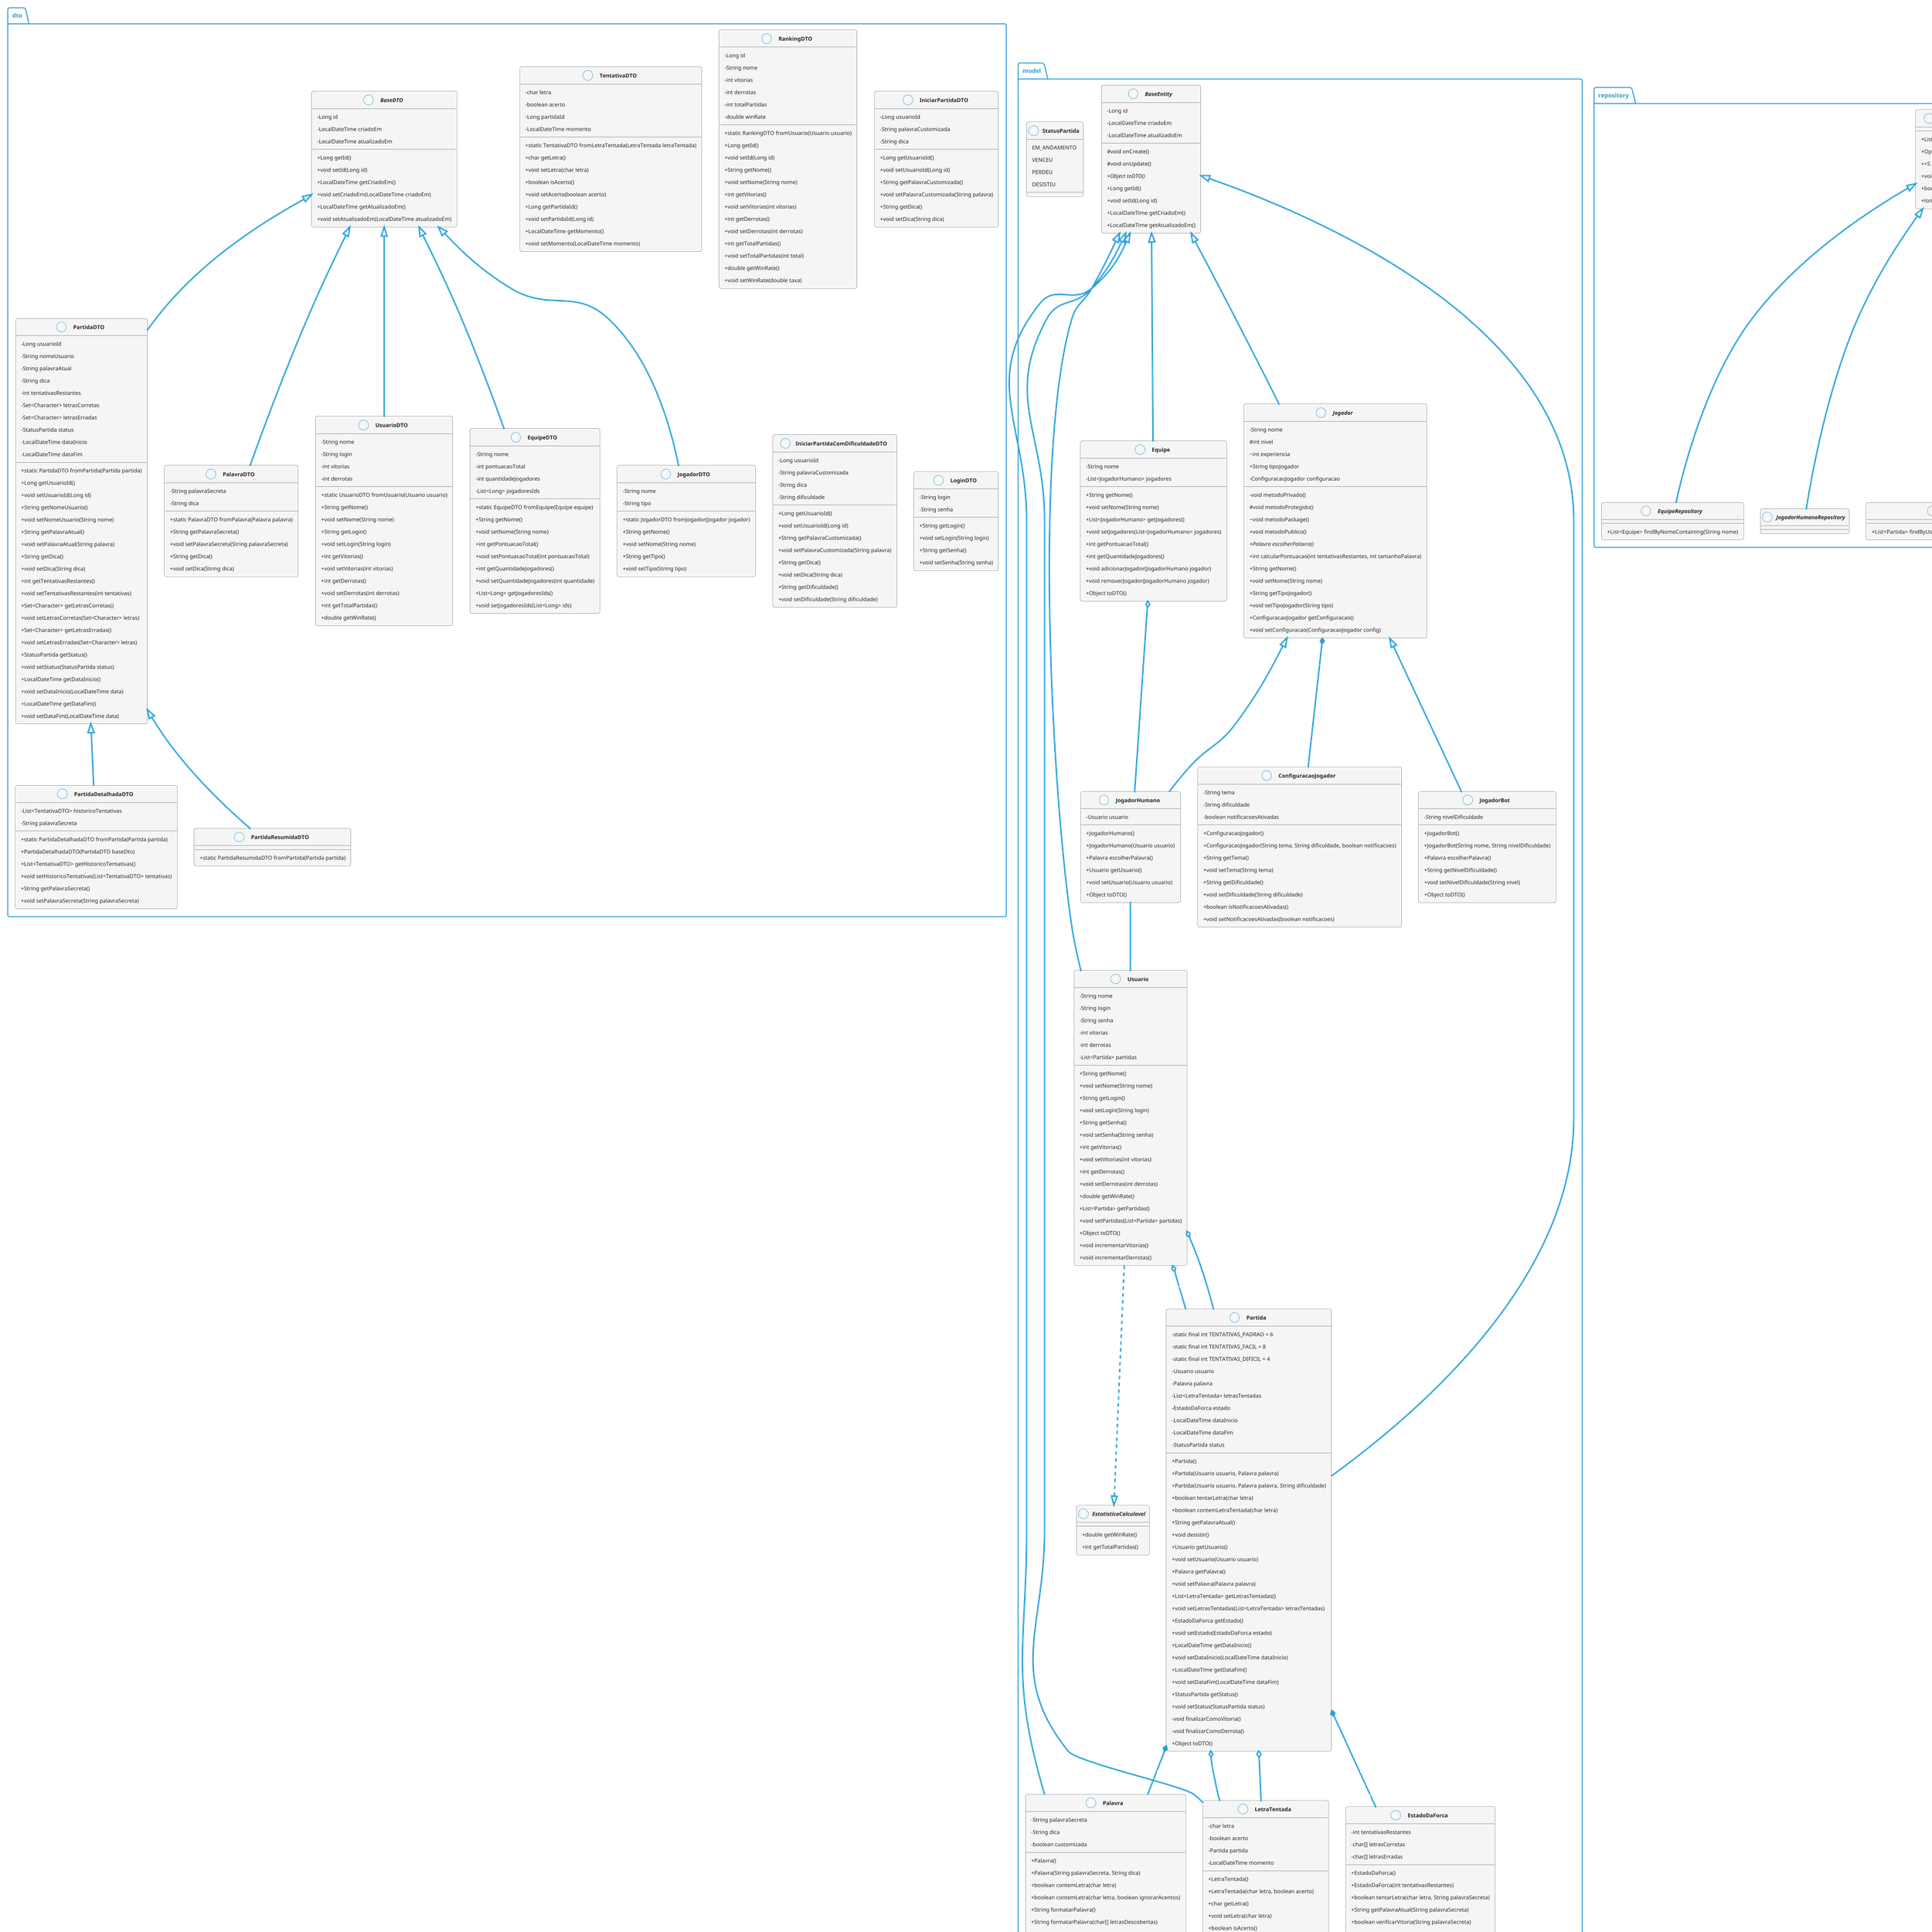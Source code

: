@startuml
!theme cyborg

skinparam classAttributeIconSize 0
skinparam classFontStyle bold
skinparam classBackgroundColor #f5f5f5
skinparam classBorderColor #999999
skinparam packageBackgroundColor transparent

package "model" {
  abstract class BaseEntity {
    -Long id
    -LocalDateTime criadoEm
    -LocalDateTime atualizadoEm
    #void onCreate()
    #void onUpdate()
    +{abstract} Object toDTO()
    +Long getId()
    +void setId(Long id)
    +LocalDateTime getCriadoEm()
    +LocalDateTime getAtualizadoEm()
  }
  
  class Usuario extends BaseEntity {
    -String nome
    -String login
    -String senha
    -int vitorias
    -int derrotas
    -List<Partida> partidas
    +String getNome()
    +void setNome(String nome)
    +String getLogin()
    +void setLogin(String login)
    +String getSenha()
    +void setSenha(String senha)
    +int getVitorias()
    +void setVitorias(int vitorias)
    +int getDerrotas()
    +void setDerrotas(int derrotas)
    +double getWinRate()
    +List<Partida> getPartidas()
    +void setPartidas(List<Partida> partidas)
    +Object toDTO()
    +void incrementarVitorias()
    +void incrementarDerrotas()
  }
  
  class Palavra extends BaseEntity {
    -String palavraSecreta
    -String dica
    -boolean customizada
    +Palavra()
    +Palavra(String palavraSecreta, String dica)
    +boolean contemLetra(char letra)
    +boolean contemLetra(char letra, boolean ignorarAcentos)
    +String formatarPalavra()
    +String formatarPalavra(char[] letrasDescobertas)
    +String getPalavraSecreta()
    +void setPalavraSecreta(String palavraSecreta)
    +String getDica()
    +void setDica(String dica)
    +boolean isCustomizada()
    +void setCustomizada(boolean customizada)
    +Object toDTO()
  }
  
  class Partida extends BaseEntity {
    -static final int TENTATIVAS_PADRAO = 6
    -static final int TENTATIVAS_FACIL = 8
    -static final int TENTATIVAS_DIFICIL = 4
    -Usuario usuario
    -Palavra palavra
    -List<LetraTentada> letrasTentadas
    -EstadoDaForca estado
    -LocalDateTime dataInicio
    -LocalDateTime dataFim
    -StatusPartida status
    +Partida()
    +Partida(Usuario usuario, Palavra palavra)
    +Partida(Usuario usuario, Palavra palavra, String dificuldade)
    +boolean tentarLetra(char letra)
    +boolean contemLetraTentada(char letra)
    +String getPalavraAtual()
    +void desistir()
    +Usuario getUsuario()
    +void setUsuario(Usuario usuario)
    +Palavra getPalavra()
    +void setPalavra(Palavra palavra)
    +List<LetraTentada> getLetrasTentadas()
    +void setLetrasTentadas(List<LetraTentada> letrasTentadas)
    +EstadoDaForca getEstado()
    +void setEstado(EstadoDaForca estado)
    +LocalDateTime getDataInicio()
    +void setDataInicio(LocalDateTime dataInicio)
    +LocalDateTime getDataFim()
    +void setDataFim(LocalDateTime dataFim)
    +StatusPartida getStatus()
    +void setStatus(StatusPartida status)
    -void finalizarComoVitoria()
    -void finalizarComoDerrota()
    +Object toDTO()
  }
  
  class LetraTentada extends BaseEntity {
    -char letra
    -boolean acerto
    -Partida partida
    -LocalDateTime momento
    +LetraTentada()
    +LetraTentada(char letra, boolean acerto)
    +char getLetra()
    +void setLetra(char letra)
    +boolean isAcerto()
    +void setAcerto(boolean acerto)
    +Partida getPartida()
    +void setPartida(Partida partida)
    +LocalDateTime getMomento()
    +void setMomento(LocalDateTime momento)
    +Object toDTO()
  }
  
  class EstadoDaForca {
    -int tentativasRestantes
    -char[] letrasCorretas
    -char[] letrasErradas
    +EstadoDaForca()
    +EstadoDaForca(int tentativasRestantes)
    +boolean tentarLetra(char letra, String palavraSecreta)
    +String getPalavraAtual(String palavraSecreta)
    +boolean verificarVitoria(String palavraSecreta)
    +boolean verificarDerrota()
    +int getTentativasRestantes()
    +void setTentativasRestantes(int tentativasRestantes)
    +Set<Character> getLetrasCorretasSet()
    +Set<Character> getLetrasErradasSet()
    +String toString()
  }
  
  enum StatusPartida {
    EM_ANDAMENTO
    VENCEU
    PERDEU
    DESISTIU
  }
  
  abstract class Jogador extends BaseEntity {
    -String nome
    #int nivel
    ~int experiencia
    +String tipoJogador
    -ConfiguracaoJogador configuracao
    -void metodoPrivado()
    #void metodoProtegido()
    ~void metodoPackage()
    +void metodoPublico()
    +{abstract} Palavra escolherPalavra()
    +int calcularPontuacao(int tentativasRestantes, int tamanhoPalavra)
    +String getNome()
    +void setNome(String nome)
    +String getTipoJogador()
    +void setTipoJogador(String tipo)
    +ConfiguracaoJogador getConfiguracao()
    +void setConfiguracao(ConfiguracaoJogador config)
  }
  
  class JogadorHumano extends Jogador {
    -Usuario usuario
    +JogadorHumano()
    +JogadorHumano(Usuario usuario)
    +Palavra escolherPalavra()
    +Usuario getUsuario()
    +void setUsuario(Usuario usuario)
    +Object toDTO()
  }
  
  class JogadorBot extends Jogador {
    -String nivelDificuldade
    +JogadorBot()
    +JogadorBot(String nome, String nivelDificuldade)
    +Palavra escolherPalavra()
    +String getNivelDificuldade()
    +void setNivelDificuldade(String nivel)
    +Object toDTO()
  }
  
  class ConfiguracaoJogador {
    -String tema
    -String dificuldade
    -boolean notificacoesAtivadas
    +ConfiguracaoJogador()
    +ConfiguracaoJogador(String tema, String dificuldade, boolean notificacoes)
    +String getTema()
    +void setTema(String tema)
    +String getDificuldade()
    +void setDificuldade(String dificuldade)
    +boolean isNotificacoesAtivadas()
    +void setNotificacoesAtivadas(boolean notificacoes)
  }

  class Equipe extends BaseEntity {
    -String nome
    -List<JogadorHumano> jogadores
    +String getNome()
    +void setNome(String nome)
    +List<JogadorHumano> getJogadores()
    +void setJogadores(List<JogadorHumano> jogadores)
    +int getPontuacaoTotal()
    +int getQuantidadeJogadores()
    +void adicionarJogador(JogadorHumano jogador)
    +void removerJogador(JogadorHumano jogador)
    +Object toDTO()
  }
  
  interface EstatisticaCalculavel {
    +double getWinRate()
    +int getTotalPartidas()
  }
}

package "dto" {
  abstract class BaseDTO {
    -Long id
    -LocalDateTime criadoEm
    -LocalDateTime atualizadoEm
    +Long getId()
    +void setId(Long id)
    +LocalDateTime getCriadoEm()
    +void setCriadoEm(LocalDateTime criadoEm)
    +LocalDateTime getAtualizadoEm()
    +void setAtualizadoEm(LocalDateTime atualizadoEm)
  }
  
  class EquipeDTO extends BaseDTO {
    -String nome
    -int pontuacaoTotal
    -int quantidadeJogadores
    -List<Long> jogadoresIds
    +static EquipeDTO fromEquipe(Equipe equipe)
    +String getNome()
    +void setNome(String nome)
    +int getPontuacaoTotal()
    +void setPontuacaoTotal(int pontuacaoTotal)
    +int getQuantidadeJogadores()
    +void setQuantidadeJogadores(int quantidade)
    +List<Long> getJogadoresIds()
    +void setJogadoresIds(List<Long> ids)
  }
  
  class JogadorDTO extends BaseDTO {
    -String nome
    -String tipo
    +static JogadorDTO fromJogador(Jogador jogador)
    +String getNome()
    +void setNome(String nome)
    +String getTipo()
    +void setTipo(String tipo)
  }
  
  class PartidaDTO extends BaseDTO {
    -Long usuarioId
    -String nomeUsuario
    -String palavraAtual
    -String dica
    -int tentativasRestantes
    -Set<Character> letrasCorretas
    -Set<Character> letrasErradas
    -StatusPartida status
    -LocalDateTime dataInicio
    -LocalDateTime dataFim
    +static PartidaDTO fromPartida(Partida partida)
    +Long getUsuarioId()
    +void setUsuarioId(Long id)
    +String getNomeUsuario()
    +void setNomeUsuario(String nome)
    +String getPalavraAtual()
    +void setPalavraAtual(String palavra)
    +String getDica()
    +void setDica(String dica)
    +int getTentativasRestantes()
    +void setTentativasRestantes(int tentativas)
    +Set<Character> getLetrasCorretas()
    +void setLetrasCorretas(Set<Character> letras)
    +Set<Character> getLetrasErradas()
    +void setLetrasErradas(Set<Character> letras)
    +StatusPartida getStatus()
    +void setStatus(StatusPartida status)
    +LocalDateTime getDataInicio()
    +void setDataInicio(LocalDateTime data)
    +LocalDateTime getDataFim()
    +void setDataFim(LocalDateTime data)
  }
  
  class PartidaDetalhadaDTO extends PartidaDTO {
    -List<TentativaDTO> historicoTentativas
    -String palavraSecreta
    +static PartidaDetalhadaDTO fromPartida(Partida partida)
    +PartidaDetalhadaDTO(PartidaDTO baseDto)
    +List<TentativaDTO> getHistoricoTentativas()
    +void setHistoricoTentativas(List<TentativaDTO> tentativas)
    +String getPalavraSecreta()
    +void setPalavraSecreta(String palavraSecreta)
  }
  
  class PartidaResumidaDTO extends PartidaDTO {
    +static PartidaResumidaDTO fromPartida(Partida partida)
  }
  
  class PalavraDTO extends BaseDTO {
    -String palavraSecreta
    -String dica
    +static PalavraDTO fromPalavra(Palavra palavra)
    +String getPalavraSecreta()
    +void setPalavraSecreta(String palavraSecreta)
    +String getDica()
    +void setDica(String dica)
  }
  
  class TentativaDTO {
    -char letra
    -boolean acerto
    -Long partidaId
    -LocalDateTime momento
    +static TentativaDTO fromLetraTentada(LetraTentada letraTentada)
    +char getLetra()
    +void setLetra(char letra)
    +boolean isAcerto()
    +void setAcerto(boolean acerto)
    +Long getPartidaId()
    +void setPartidaId(Long id)
    +LocalDateTime getMomento()
    +void setMomento(LocalDateTime momento)
  }
  
  class UsuarioDTO extends BaseDTO {
    -String nome
    -String login
    -int vitorias
    -int derrotas
    +static UsuarioDTO fromUsuario(Usuario usuario)
    +String getNome()
    +void setNome(String nome)
    +String getLogin()
    +void setLogin(String login)
    +int getVitorias()
    +void setVitorias(int vitorias)
    +int getDerrotas() 
    +void setDerrotas(int derrotas)
    +int getTotalPartidas()
    +double getWinRate()
  }
  
  class RankingDTO {
    -Long id
    -String nome
    -int vitorias
    -int derrotas
    -int totalPartidas
    -double winRate
    +static RankingDTO fromUsuario(Usuario usuario)
    +Long getId()
    +void setId(Long id)
    +String getNome()
    +void setNome(String nome)
    +int getVitorias()
    +void setVitorias(int vitorias)
    +int getDerrotas()
    +void setDerrotas(int derrotas)
    +int getTotalPartidas()
    +void setTotalPartidas(int total)
    +double getWinRate()
    +void setWinRate(double taxa)
  }
  
  class IniciarPartidaDTO {
    -Long usuarioId
    -String palavraCustomizada
    -String dica
    +Long getUsuarioId()
    +void setUsuarioId(Long id)
    +String getPalavraCustomizada()
    +void setPalavraCustomizada(String palavra)
    +String getDica()
    +void setDica(String dica)
  }
  
  class IniciarPartidaComDificuldadeDTO {
    -Long usuarioId
    -String palavraCustomizada
    -String dica
    -String dificuldade
    +Long getUsuarioId()
    +void setUsuarioId(Long id)
    +String getPalavraCustomizada()
    +void setPalavraCustomizada(String palavra)
    +String getDica()
    +void setDica(String dica)
    +String getDificuldade()
    +void setDificuldade(String dificuldade)
  }
  
  class LoginDTO {
    -String login
    -String senha
    +String getLogin()
    +void setLogin(String login)
    +String getSenha()
    +void setSenha(String senha)
  }
}

package "repository" {
  interface JpaRepository<T, ID> {
    +List<T> findAll()
    +Optional<T> findById(ID id)
    +<S extends T> S save(S entity)
    +void deleteById(ID id)
    +boolean existsById(ID id)
    +long count()
  }

  interface EquipeRepository extends JpaRepository {
    +List<Equipe> findByNomeContaining(String nome)
  }
  
  interface JogadorHumanoRepository extends JpaRepository {
  }
  
  interface PartidaRepository extends JpaRepository {
    +List<Partida> findByUsuarioOrderByDataInicioDesc(Usuario usuario)
  }
  
  interface PalavraRepository extends JpaRepository {
    +Optional<Palavra> findRandomByIdNotIn(List<Long> ids)
  }
  
  interface UsuarioRepository extends JpaRepository {
    +Optional<Usuario> findByLogin(String login)
  }
}

' Relacionamentos entre entidades (model)
Usuario "1" o-- "*" Partida : tem >
Partida "*" --o "1" Usuario : < pertence a
Partida "1" *-- "1" EstadoDaForca : possui >
Partida "1" *-- "1" Palavra : possui >
Partida "1" o-- "*" LetraTentada : contém >
LetraTentada "*" --o "1" Partida : < pertence a
Jogador "1" *-- "1" ConfiguracaoJogador : possui >
Equipe "1" o-- "*" JogadorHumano : contém >
JogadorHumano "1" -- "1" Usuario : representa >

' Implementação de interfaces
Usuario ..|> EstatisticaCalculavel

'